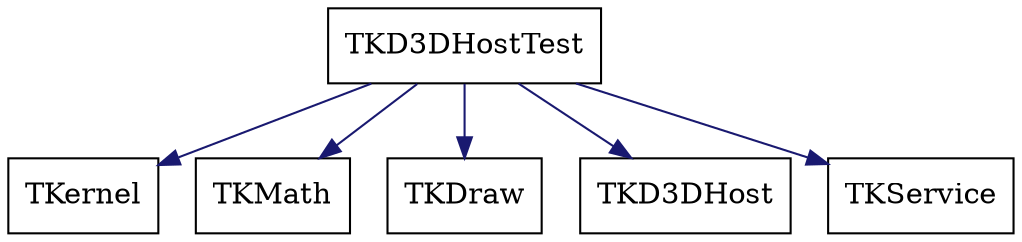 digraph schema_TKD3DHostTest
{
	TKD3DHostTest [ URL = "toolkit_tkd3dhosttest.html", shape = box ]
	TKernel [ URL = "toolkit_tkernel.html" , shape = box ]
	TKD3DHostTest -> TKernel [ color = "midnightblue", style = "solid" ]
	TKMath [ URL = "toolkit_tkmath.html" , shape = box ]
	TKD3DHostTest -> TKMath [ color = "midnightblue", style = "solid" ]
	TKDraw [ URL = "toolkit_tkdraw.html" , shape = box ]
	TKD3DHostTest -> TKDraw [ color = "midnightblue", style = "solid" ]
	TKD3DHost [ URL = "toolkit_tkd3dhost.html" , shape = box ]
	TKD3DHostTest -> TKD3DHost [ color = "midnightblue", style = "solid" ]
	TKService [ URL = "toolkit_tkservice.html" , shape = box ]
	TKD3DHostTest -> TKService [ color = "midnightblue", style = "solid" ]
	aspect = 1
}
